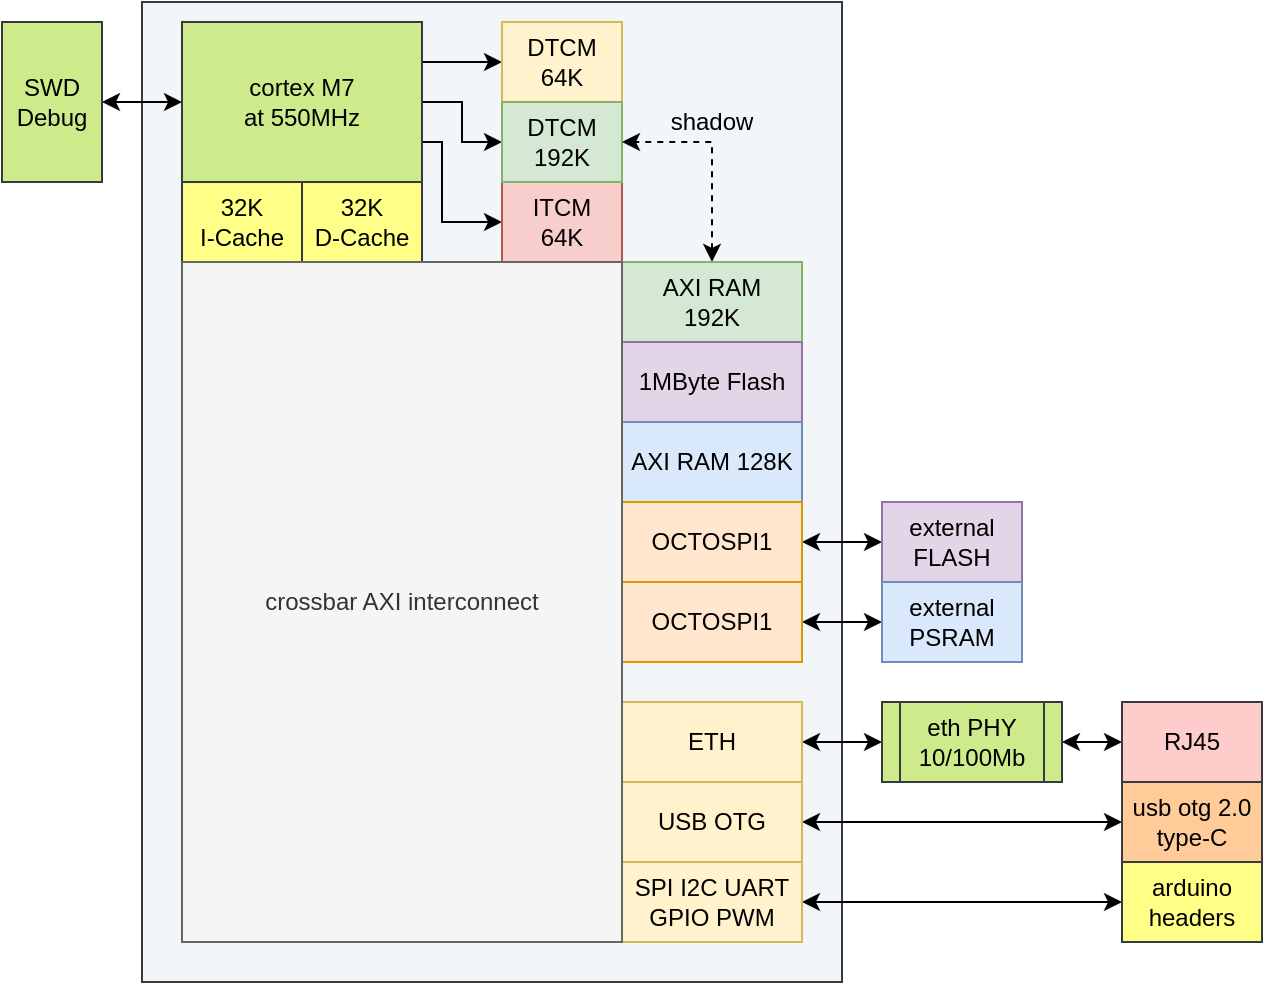 <mxfile version="13.4.5" type="device"><diagram id="Beb1A6YHlY1VaHqF-Dsa" name="Page-1"><mxGraphModel dx="955" dy="593" grid="1" gridSize="10" guides="1" tooltips="1" connect="1" arrows="1" fold="1" page="1" pageScale="1" pageWidth="700" pageHeight="700" math="0" shadow="0"><root><mxCell id="0"/><mxCell id="1" parent="0"/><mxCell id="wwv94GizocwtUd_Ab-1R-29" value="" style="rounded=0;whiteSpace=wrap;html=1;strokeColor=#36393d;fillColor=#F2F6F9;" vertex="1" parent="1"><mxGeometry x="80" y="10" width="350" height="490" as="geometry"/></mxCell><mxCell id="wwv94GizocwtUd_Ab-1R-8" style="edgeStyle=orthogonalEdgeStyle;rounded=0;orthogonalLoop=1;jettySize=auto;html=1;exitX=1;exitY=0.75;exitDx=0;exitDy=0;" edge="1" parent="1" source="wwv94GizocwtUd_Ab-1R-1" target="wwv94GizocwtUd_Ab-1R-5"><mxGeometry relative="1" as="geometry"><Array as="points"><mxPoint x="230" y="80"/><mxPoint x="230" y="120"/></Array></mxGeometry></mxCell><mxCell id="wwv94GizocwtUd_Ab-1R-9" style="edgeStyle=orthogonalEdgeStyle;rounded=0;orthogonalLoop=1;jettySize=auto;html=1;exitX=1;exitY=0.5;exitDx=0;exitDy=0;" edge="1" parent="1" source="wwv94GizocwtUd_Ab-1R-1" target="wwv94GizocwtUd_Ab-1R-6"><mxGeometry relative="1" as="geometry"/></mxCell><mxCell id="wwv94GizocwtUd_Ab-1R-10" style="edgeStyle=orthogonalEdgeStyle;rounded=0;orthogonalLoop=1;jettySize=auto;html=1;exitX=1;exitY=0.25;exitDx=0;exitDy=0;entryX=0;entryY=0.5;entryDx=0;entryDy=0;" edge="1" parent="1" source="wwv94GizocwtUd_Ab-1R-1" target="wwv94GizocwtUd_Ab-1R-4"><mxGeometry relative="1" as="geometry"/></mxCell><mxCell id="wwv94GizocwtUd_Ab-1R-1" value="cortex M7&lt;br&gt;at 550MHz" style="rounded=0;whiteSpace=wrap;html=1;fillColor=#cdeb8b;strokeColor=#36393d;" vertex="1" parent="1"><mxGeometry x="100" y="20" width="120" height="80" as="geometry"/></mxCell><mxCell id="wwv94GizocwtUd_Ab-1R-2" value="32K&lt;br&gt;I-Cache" style="rounded=0;whiteSpace=wrap;html=1;fillColor=#ffff88;strokeColor=#36393d;" vertex="1" parent="1"><mxGeometry x="100" y="100" width="60" height="40" as="geometry"/></mxCell><mxCell id="wwv94GizocwtUd_Ab-1R-3" value="32K&lt;br&gt;D-Cache" style="rounded=0;whiteSpace=wrap;html=1;fillColor=#ffff88;strokeColor=#36393d;" vertex="1" parent="1"><mxGeometry x="160" y="100" width="60" height="40" as="geometry"/></mxCell><mxCell id="wwv94GizocwtUd_Ab-1R-4" value="DTCM&lt;br&gt;64K" style="rounded=0;whiteSpace=wrap;html=1;fillColor=#fff2cc;strokeColor=#d6b656;" vertex="1" parent="1"><mxGeometry x="260" y="20" width="60" height="40" as="geometry"/></mxCell><mxCell id="wwv94GizocwtUd_Ab-1R-5" value="ITCM&lt;br&gt;64K" style="rounded=0;whiteSpace=wrap;html=1;fillColor=#f8cecc;strokeColor=#b85450;" vertex="1" parent="1"><mxGeometry x="260" y="100" width="60" height="40" as="geometry"/></mxCell><mxCell id="wwv94GizocwtUd_Ab-1R-6" value="DTCM&lt;br&gt;192K" style="rounded=0;whiteSpace=wrap;html=1;fillColor=#d5e8d4;strokeColor=#82b366;" vertex="1" parent="1"><mxGeometry x="260" y="60" width="60" height="40" as="geometry"/></mxCell><mxCell id="wwv94GizocwtUd_Ab-1R-11" style="edgeStyle=orthogonalEdgeStyle;rounded=0;orthogonalLoop=1;jettySize=auto;html=1;exitX=0.5;exitY=0;exitDx=0;exitDy=0;entryX=1;entryY=0.5;entryDx=0;entryDy=0;startArrow=classic;startFill=1;dashed=1;" edge="1" parent="1" source="wwv94GizocwtUd_Ab-1R-7" target="wwv94GizocwtUd_Ab-1R-6"><mxGeometry relative="1" as="geometry"/></mxCell><mxCell id="wwv94GizocwtUd_Ab-1R-7" value="AXI RAM&lt;br&gt;192K" style="rounded=0;whiteSpace=wrap;html=1;fillColor=#d5e8d4;strokeColor=#82b366;" vertex="1" parent="1"><mxGeometry x="320" y="140" width="90" height="40" as="geometry"/></mxCell><mxCell id="wwv94GizocwtUd_Ab-1R-12" value="shadow" style="text;html=1;strokeColor=none;fillColor=none;align=center;verticalAlign=middle;whiteSpace=wrap;rounded=0;" vertex="1" parent="1"><mxGeometry x="340" y="60" width="50" height="20" as="geometry"/></mxCell><mxCell id="wwv94GizocwtUd_Ab-1R-14" value="1MByte Flash" style="rounded=0;whiteSpace=wrap;html=1;fillColor=#e1d5e7;strokeColor=#9673a6;" vertex="1" parent="1"><mxGeometry x="320" y="180" width="90" height="40" as="geometry"/></mxCell><mxCell id="wwv94GizocwtUd_Ab-1R-15" value="AXI RAM 128K" style="rounded=0;whiteSpace=wrap;html=1;fillColor=#dae8fc;strokeColor=#6c8ebf;" vertex="1" parent="1"><mxGeometry x="320" y="220" width="90" height="40" as="geometry"/></mxCell><mxCell id="wwv94GizocwtUd_Ab-1R-20" style="edgeStyle=orthogonalEdgeStyle;rounded=0;orthogonalLoop=1;jettySize=auto;html=1;exitX=1;exitY=0.5;exitDx=0;exitDy=0;entryX=0;entryY=0.5;entryDx=0;entryDy=0;startArrow=classic;startFill=1;" edge="1" parent="1" source="wwv94GizocwtUd_Ab-1R-16" target="wwv94GizocwtUd_Ab-1R-18"><mxGeometry relative="1" as="geometry"/></mxCell><mxCell id="wwv94GizocwtUd_Ab-1R-16" value="OCTOSPI1" style="rounded=0;whiteSpace=wrap;html=1;fillColor=#ffe6cc;strokeColor=#d79b00;" vertex="1" parent="1"><mxGeometry x="320" y="260" width="90" height="40" as="geometry"/></mxCell><mxCell id="wwv94GizocwtUd_Ab-1R-21" style="edgeStyle=orthogonalEdgeStyle;rounded=0;orthogonalLoop=1;jettySize=auto;html=1;exitX=1;exitY=0.5;exitDx=0;exitDy=0;entryX=0;entryY=0.5;entryDx=0;entryDy=0;startArrow=classic;startFill=1;" edge="1" parent="1" source="wwv94GizocwtUd_Ab-1R-17" target="wwv94GizocwtUd_Ab-1R-19"><mxGeometry relative="1" as="geometry"/></mxCell><mxCell id="wwv94GizocwtUd_Ab-1R-17" value="OCTOSPI1" style="rounded=0;whiteSpace=wrap;html=1;fillColor=#ffe6cc;strokeColor=#d79b00;" vertex="1" parent="1"><mxGeometry x="320" y="300" width="90" height="40" as="geometry"/></mxCell><mxCell id="wwv94GizocwtUd_Ab-1R-18" value="external FLASH" style="rounded=0;whiteSpace=wrap;html=1;fillColor=#e1d5e7;strokeColor=#9673a6;" vertex="1" parent="1"><mxGeometry x="450" y="260" width="70" height="40" as="geometry"/></mxCell><mxCell id="wwv94GizocwtUd_Ab-1R-19" value="external PSRAM" style="rounded=0;whiteSpace=wrap;html=1;fillColor=#dae8fc;strokeColor=#6c8ebf;" vertex="1" parent="1"><mxGeometry x="450" y="300" width="70" height="40" as="geometry"/></mxCell><mxCell id="wwv94GizocwtUd_Ab-1R-34" style="edgeStyle=orthogonalEdgeStyle;rounded=0;orthogonalLoop=1;jettySize=auto;html=1;exitX=1;exitY=0.5;exitDx=0;exitDy=0;entryX=0;entryY=0.5;entryDx=0;entryDy=0;startArrow=classic;startFill=1;" edge="1" parent="1" source="wwv94GizocwtUd_Ab-1R-23" target="wwv94GizocwtUd_Ab-1R-30"><mxGeometry relative="1" as="geometry"/></mxCell><mxCell id="wwv94GizocwtUd_Ab-1R-23" value="ETH" style="rounded=0;whiteSpace=wrap;html=1;fillColor=#fff2cc;strokeColor=#d6b656;" vertex="1" parent="1"><mxGeometry x="320" y="360" width="90" height="40" as="geometry"/></mxCell><mxCell id="wwv94GizocwtUd_Ab-1R-33" style="edgeStyle=orthogonalEdgeStyle;rounded=0;orthogonalLoop=1;jettySize=auto;html=1;exitX=1;exitY=0.5;exitDx=0;exitDy=0;entryX=0;entryY=0.5;entryDx=0;entryDy=0;startArrow=classic;startFill=1;" edge="1" parent="1" source="wwv94GizocwtUd_Ab-1R-24" target="wwv94GizocwtUd_Ab-1R-32"><mxGeometry relative="1" as="geometry"/></mxCell><mxCell id="wwv94GizocwtUd_Ab-1R-24" value="USB OTG" style="rounded=0;whiteSpace=wrap;html=1;fillColor=#fff2cc;strokeColor=#d6b656;" vertex="1" parent="1"><mxGeometry x="320" y="400" width="90" height="40" as="geometry"/></mxCell><mxCell id="wwv94GizocwtUd_Ab-1R-37" style="edgeStyle=orthogonalEdgeStyle;rounded=0;orthogonalLoop=1;jettySize=auto;html=1;exitX=1;exitY=0.5;exitDx=0;exitDy=0;entryX=0;entryY=0.5;entryDx=0;entryDy=0;startArrow=classic;startFill=1;" edge="1" parent="1" source="wwv94GizocwtUd_Ab-1R-25" target="wwv94GizocwtUd_Ab-1R-36"><mxGeometry relative="1" as="geometry"/></mxCell><mxCell id="wwv94GizocwtUd_Ab-1R-25" value="SPI I2C UART GPIO PWM" style="rounded=0;whiteSpace=wrap;html=1;fillColor=#fff2cc;strokeColor=#d6b656;" vertex="1" parent="1"><mxGeometry x="320" y="440" width="90" height="40" as="geometry"/></mxCell><mxCell id="wwv94GizocwtUd_Ab-1R-28" style="edgeStyle=orthogonalEdgeStyle;rounded=0;orthogonalLoop=1;jettySize=auto;html=1;exitX=1;exitY=0.5;exitDx=0;exitDy=0;startArrow=classic;startFill=1;" edge="1" parent="1" source="wwv94GizocwtUd_Ab-1R-27" target="wwv94GizocwtUd_Ab-1R-1"><mxGeometry relative="1" as="geometry"/></mxCell><mxCell id="wwv94GizocwtUd_Ab-1R-27" value="SWD&lt;br&gt;Debug" style="rounded=0;whiteSpace=wrap;html=1;fillColor=#cdeb8b;strokeColor=#36393d;" vertex="1" parent="1"><mxGeometry x="10" y="20" width="50" height="80" as="geometry"/></mxCell><mxCell id="wwv94GizocwtUd_Ab-1R-35" style="edgeStyle=orthogonalEdgeStyle;rounded=0;orthogonalLoop=1;jettySize=auto;html=1;exitX=1;exitY=0.5;exitDx=0;exitDy=0;entryX=0;entryY=0.5;entryDx=0;entryDy=0;startArrow=classic;startFill=1;" edge="1" parent="1" source="wwv94GizocwtUd_Ab-1R-30" target="wwv94GizocwtUd_Ab-1R-31"><mxGeometry relative="1" as="geometry"/></mxCell><mxCell id="wwv94GizocwtUd_Ab-1R-30" value="eth PHY&lt;br&gt;10/100Mb" style="shape=process;whiteSpace=wrap;html=1;backgroundOutline=1;fillColor=#cdeb8b;strokeColor=#36393d;" vertex="1" parent="1"><mxGeometry x="450" y="360" width="90" height="40" as="geometry"/></mxCell><mxCell id="wwv94GizocwtUd_Ab-1R-31" value="RJ45" style="rounded=0;whiteSpace=wrap;html=1;fillColor=#ffcccc;strokeColor=#36393d;" vertex="1" parent="1"><mxGeometry x="570" y="360" width="70" height="40" as="geometry"/></mxCell><mxCell id="wwv94GizocwtUd_Ab-1R-32" value="usb otg 2.0 type-C" style="rounded=0;whiteSpace=wrap;html=1;fillColor=#ffcc99;strokeColor=#36393d;" vertex="1" parent="1"><mxGeometry x="570" y="400" width="70" height="40" as="geometry"/></mxCell><mxCell id="wwv94GizocwtUd_Ab-1R-36" value="arduino headers" style="rounded=0;whiteSpace=wrap;html=1;fillColor=#ffff88;strokeColor=#36393d;" vertex="1" parent="1"><mxGeometry x="570" y="440" width="70" height="40" as="geometry"/></mxCell><mxCell id="wwv94GizocwtUd_Ab-1R-22" value="crossbar AXI interconnect" style="rounded=0;whiteSpace=wrap;html=1;fillColor=#f5f5f5;strokeColor=#666666;fontColor=#333333;" vertex="1" parent="1"><mxGeometry x="100" y="140" width="220" height="340" as="geometry"/></mxCell></root></mxGraphModel></diagram></mxfile>